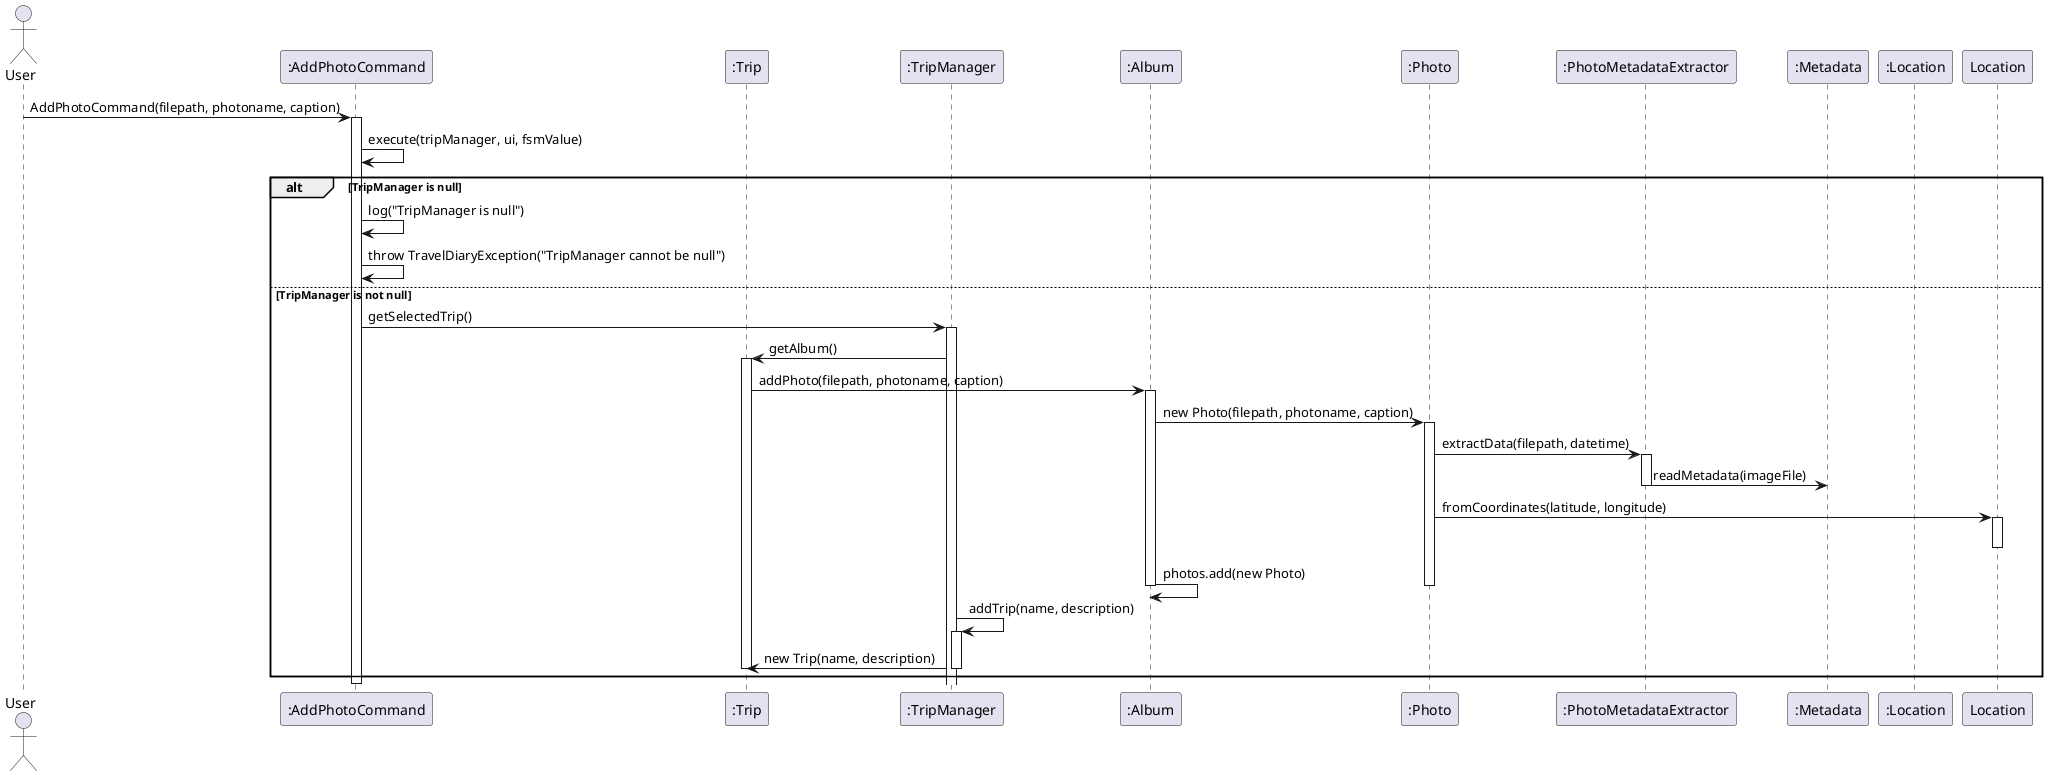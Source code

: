 @startuml
actor User


participant ":AddPhotoCommand" as AddPhotoCommand
participant ":Trip" as Trip
participant ":TripManager" as TripManager
participant ":Album" as Album
participant ":Photo" as Photo
participant ":PhotoMetadataExtractor" as PhotoMetadataExtractor
participant ":Metadata" as Metadata
participant ":Location" as location

User     -> AddPhotoCommand: AddPhotoCommand(filepath, photoname, caption)
activate AddPhotoCommand

AddPhotoCommand -> AddPhotoCommand: execute(tripManager, ui, fsmValue)
alt TripManager is null
    AddPhotoCommand -> AddPhotoCommand: log("TripManager is null")
    AddPhotoCommand -> AddPhotoCommand: throw TravelDiaryException("TripManager cannot be null")
else TripManager is not null
    AddPhotoCommand -> TripManager: getSelectedTrip()
    activate TripManager
    TripManager -> Trip: getAlbum()
    activate Trip

    Trip -> Album: addPhoto(filepath, photoname, caption)
    activate Album

    Album -> Photo: new Photo(filepath, photoname, caption)
    activate Photo
    Photo -> PhotoMetadataExtractor: extractData(filepath, datetime)
    activate PhotoMetadataExtractor
    PhotoMetadataExtractor -> Metadata: readMetadata(imageFile)
    deactivate PhotoMetadataExtractor

    Photo -> Location: fromCoordinates(latitude, longitude)
    activate Location
    deactivate Location

    Album -> Album: photos.add(new Photo)
    deactivate Photo
    deactivate Album

    TripManager -> TripManager: addTrip(name, description)
    activate TripManager
    TripManager -> Trip: new Trip(name, description)
    deactivate Trip
    deactivate TripManager

end
deactivate AddPhotoCommand

@enduml